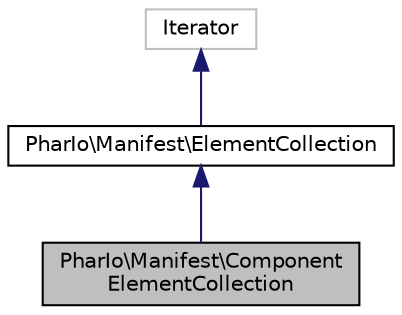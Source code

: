 digraph "PharIo\Manifest\ComponentElementCollection"
{
  edge [fontname="Helvetica",fontsize="10",labelfontname="Helvetica",labelfontsize="10"];
  node [fontname="Helvetica",fontsize="10",shape=record];
  Node3 [label="PharIo\\Manifest\\Component\lElementCollection",height=0.2,width=0.4,color="black", fillcolor="grey75", style="filled", fontcolor="black"];
  Node4 -> Node3 [dir="back",color="midnightblue",fontsize="10",style="solid",fontname="Helvetica"];
  Node4 [label="PharIo\\Manifest\\ElementCollection",height=0.2,width=0.4,color="black", fillcolor="white", style="filled",URL="$classPharIo_1_1Manifest_1_1ElementCollection.html"];
  Node5 -> Node4 [dir="back",color="midnightblue",fontsize="10",style="solid",fontname="Helvetica"];
  Node5 [label="Iterator",height=0.2,width=0.4,color="grey75", fillcolor="white", style="filled"];
}
